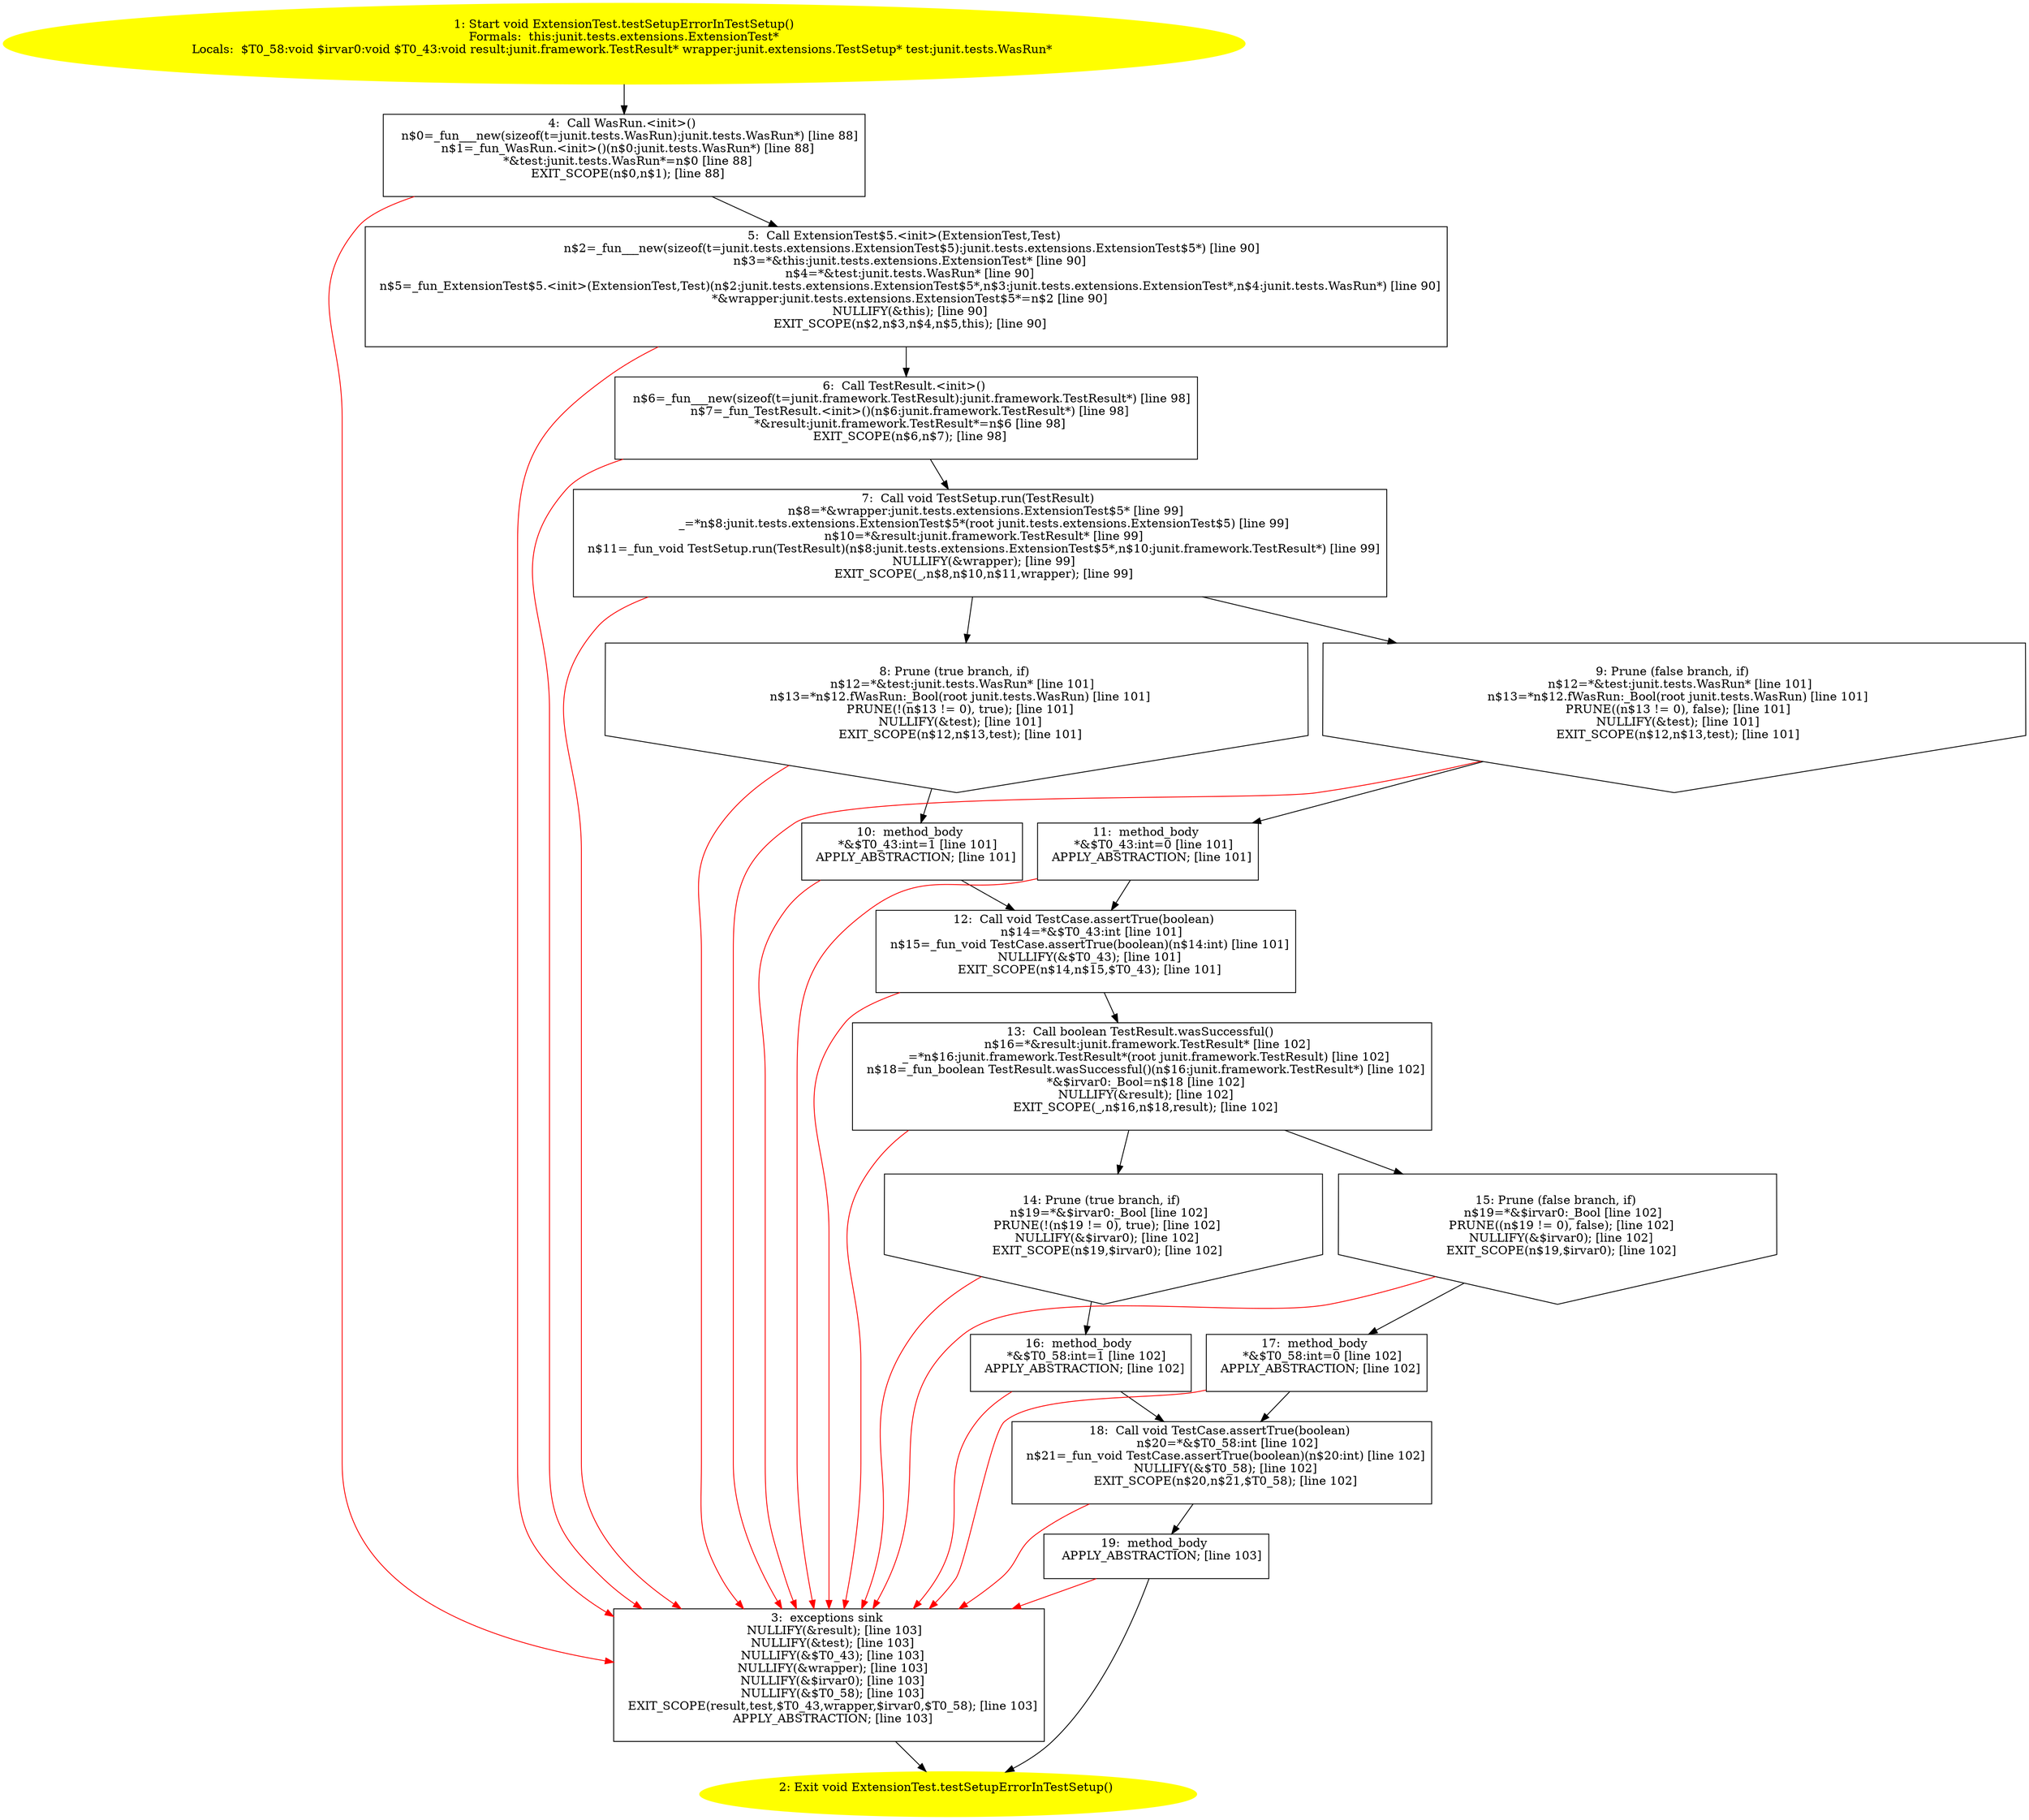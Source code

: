 /* @generated */
digraph cfg {
"junit.tests.extensions.ExtensionTest.testSetupErrorInTestSetup():void.80a97277919090ca11c3ff4beb71856a_1" [label="1: Start void ExtensionTest.testSetupErrorInTestSetup()\nFormals:  this:junit.tests.extensions.ExtensionTest*\nLocals:  $T0_58:void $irvar0:void $T0_43:void result:junit.framework.TestResult* wrapper:junit.extensions.TestSetup* test:junit.tests.WasRun* \n  " color=yellow style=filled]
	

	 "junit.tests.extensions.ExtensionTest.testSetupErrorInTestSetup():void.80a97277919090ca11c3ff4beb71856a_1" -> "junit.tests.extensions.ExtensionTest.testSetupErrorInTestSetup():void.80a97277919090ca11c3ff4beb71856a_4" ;
"junit.tests.extensions.ExtensionTest.testSetupErrorInTestSetup():void.80a97277919090ca11c3ff4beb71856a_2" [label="2: Exit void ExtensionTest.testSetupErrorInTestSetup() \n  " color=yellow style=filled]
	

"junit.tests.extensions.ExtensionTest.testSetupErrorInTestSetup():void.80a97277919090ca11c3ff4beb71856a_3" [label="3:  exceptions sink \n   NULLIFY(&result); [line 103]\n  NULLIFY(&test); [line 103]\n  NULLIFY(&$T0_43); [line 103]\n  NULLIFY(&wrapper); [line 103]\n  NULLIFY(&$irvar0); [line 103]\n  NULLIFY(&$T0_58); [line 103]\n  EXIT_SCOPE(result,test,$T0_43,wrapper,$irvar0,$T0_58); [line 103]\n  APPLY_ABSTRACTION; [line 103]\n " shape="box"]
	

	 "junit.tests.extensions.ExtensionTest.testSetupErrorInTestSetup():void.80a97277919090ca11c3ff4beb71856a_3" -> "junit.tests.extensions.ExtensionTest.testSetupErrorInTestSetup():void.80a97277919090ca11c3ff4beb71856a_2" ;
"junit.tests.extensions.ExtensionTest.testSetupErrorInTestSetup():void.80a97277919090ca11c3ff4beb71856a_4" [label="4:  Call WasRun.<init>() \n   n$0=_fun___new(sizeof(t=junit.tests.WasRun):junit.tests.WasRun*) [line 88]\n  n$1=_fun_WasRun.<init>()(n$0:junit.tests.WasRun*) [line 88]\n  *&test:junit.tests.WasRun*=n$0 [line 88]\n  EXIT_SCOPE(n$0,n$1); [line 88]\n " shape="box"]
	

	 "junit.tests.extensions.ExtensionTest.testSetupErrorInTestSetup():void.80a97277919090ca11c3ff4beb71856a_4" -> "junit.tests.extensions.ExtensionTest.testSetupErrorInTestSetup():void.80a97277919090ca11c3ff4beb71856a_5" ;
	 "junit.tests.extensions.ExtensionTest.testSetupErrorInTestSetup():void.80a97277919090ca11c3ff4beb71856a_4" -> "junit.tests.extensions.ExtensionTest.testSetupErrorInTestSetup():void.80a97277919090ca11c3ff4beb71856a_3" [color="red" ];
"junit.tests.extensions.ExtensionTest.testSetupErrorInTestSetup():void.80a97277919090ca11c3ff4beb71856a_5" [label="5:  Call ExtensionTest$5.<init>(ExtensionTest,Test) \n   n$2=_fun___new(sizeof(t=junit.tests.extensions.ExtensionTest$5):junit.tests.extensions.ExtensionTest$5*) [line 90]\n  n$3=*&this:junit.tests.extensions.ExtensionTest* [line 90]\n  n$4=*&test:junit.tests.WasRun* [line 90]\n  n$5=_fun_ExtensionTest$5.<init>(ExtensionTest,Test)(n$2:junit.tests.extensions.ExtensionTest$5*,n$3:junit.tests.extensions.ExtensionTest*,n$4:junit.tests.WasRun*) [line 90]\n  *&wrapper:junit.tests.extensions.ExtensionTest$5*=n$2 [line 90]\n  NULLIFY(&this); [line 90]\n  EXIT_SCOPE(n$2,n$3,n$4,n$5,this); [line 90]\n " shape="box"]
	

	 "junit.tests.extensions.ExtensionTest.testSetupErrorInTestSetup():void.80a97277919090ca11c3ff4beb71856a_5" -> "junit.tests.extensions.ExtensionTest.testSetupErrorInTestSetup():void.80a97277919090ca11c3ff4beb71856a_6" ;
	 "junit.tests.extensions.ExtensionTest.testSetupErrorInTestSetup():void.80a97277919090ca11c3ff4beb71856a_5" -> "junit.tests.extensions.ExtensionTest.testSetupErrorInTestSetup():void.80a97277919090ca11c3ff4beb71856a_3" [color="red" ];
"junit.tests.extensions.ExtensionTest.testSetupErrorInTestSetup():void.80a97277919090ca11c3ff4beb71856a_6" [label="6:  Call TestResult.<init>() \n   n$6=_fun___new(sizeof(t=junit.framework.TestResult):junit.framework.TestResult*) [line 98]\n  n$7=_fun_TestResult.<init>()(n$6:junit.framework.TestResult*) [line 98]\n  *&result:junit.framework.TestResult*=n$6 [line 98]\n  EXIT_SCOPE(n$6,n$7); [line 98]\n " shape="box"]
	

	 "junit.tests.extensions.ExtensionTest.testSetupErrorInTestSetup():void.80a97277919090ca11c3ff4beb71856a_6" -> "junit.tests.extensions.ExtensionTest.testSetupErrorInTestSetup():void.80a97277919090ca11c3ff4beb71856a_7" ;
	 "junit.tests.extensions.ExtensionTest.testSetupErrorInTestSetup():void.80a97277919090ca11c3ff4beb71856a_6" -> "junit.tests.extensions.ExtensionTest.testSetupErrorInTestSetup():void.80a97277919090ca11c3ff4beb71856a_3" [color="red" ];
"junit.tests.extensions.ExtensionTest.testSetupErrorInTestSetup():void.80a97277919090ca11c3ff4beb71856a_7" [label="7:  Call void TestSetup.run(TestResult) \n   n$8=*&wrapper:junit.tests.extensions.ExtensionTest$5* [line 99]\n  _=*n$8:junit.tests.extensions.ExtensionTest$5*(root junit.tests.extensions.ExtensionTest$5) [line 99]\n  n$10=*&result:junit.framework.TestResult* [line 99]\n  n$11=_fun_void TestSetup.run(TestResult)(n$8:junit.tests.extensions.ExtensionTest$5*,n$10:junit.framework.TestResult*) [line 99]\n  NULLIFY(&wrapper); [line 99]\n  EXIT_SCOPE(_,n$8,n$10,n$11,wrapper); [line 99]\n " shape="box"]
	

	 "junit.tests.extensions.ExtensionTest.testSetupErrorInTestSetup():void.80a97277919090ca11c3ff4beb71856a_7" -> "junit.tests.extensions.ExtensionTest.testSetupErrorInTestSetup():void.80a97277919090ca11c3ff4beb71856a_8" ;
	 "junit.tests.extensions.ExtensionTest.testSetupErrorInTestSetup():void.80a97277919090ca11c3ff4beb71856a_7" -> "junit.tests.extensions.ExtensionTest.testSetupErrorInTestSetup():void.80a97277919090ca11c3ff4beb71856a_9" ;
	 "junit.tests.extensions.ExtensionTest.testSetupErrorInTestSetup():void.80a97277919090ca11c3ff4beb71856a_7" -> "junit.tests.extensions.ExtensionTest.testSetupErrorInTestSetup():void.80a97277919090ca11c3ff4beb71856a_3" [color="red" ];
"junit.tests.extensions.ExtensionTest.testSetupErrorInTestSetup():void.80a97277919090ca11c3ff4beb71856a_8" [label="8: Prune (true branch, if) \n   n$12=*&test:junit.tests.WasRun* [line 101]\n  n$13=*n$12.fWasRun:_Bool(root junit.tests.WasRun) [line 101]\n  PRUNE(!(n$13 != 0), true); [line 101]\n  NULLIFY(&test); [line 101]\n  EXIT_SCOPE(n$12,n$13,test); [line 101]\n " shape="invhouse"]
	

	 "junit.tests.extensions.ExtensionTest.testSetupErrorInTestSetup():void.80a97277919090ca11c3ff4beb71856a_8" -> "junit.tests.extensions.ExtensionTest.testSetupErrorInTestSetup():void.80a97277919090ca11c3ff4beb71856a_10" ;
	 "junit.tests.extensions.ExtensionTest.testSetupErrorInTestSetup():void.80a97277919090ca11c3ff4beb71856a_8" -> "junit.tests.extensions.ExtensionTest.testSetupErrorInTestSetup():void.80a97277919090ca11c3ff4beb71856a_3" [color="red" ];
"junit.tests.extensions.ExtensionTest.testSetupErrorInTestSetup():void.80a97277919090ca11c3ff4beb71856a_9" [label="9: Prune (false branch, if) \n   n$12=*&test:junit.tests.WasRun* [line 101]\n  n$13=*n$12.fWasRun:_Bool(root junit.tests.WasRun) [line 101]\n  PRUNE((n$13 != 0), false); [line 101]\n  NULLIFY(&test); [line 101]\n  EXIT_SCOPE(n$12,n$13,test); [line 101]\n " shape="invhouse"]
	

	 "junit.tests.extensions.ExtensionTest.testSetupErrorInTestSetup():void.80a97277919090ca11c3ff4beb71856a_9" -> "junit.tests.extensions.ExtensionTest.testSetupErrorInTestSetup():void.80a97277919090ca11c3ff4beb71856a_11" ;
	 "junit.tests.extensions.ExtensionTest.testSetupErrorInTestSetup():void.80a97277919090ca11c3ff4beb71856a_9" -> "junit.tests.extensions.ExtensionTest.testSetupErrorInTestSetup():void.80a97277919090ca11c3ff4beb71856a_3" [color="red" ];
"junit.tests.extensions.ExtensionTest.testSetupErrorInTestSetup():void.80a97277919090ca11c3ff4beb71856a_10" [label="10:  method_body \n   *&$T0_43:int=1 [line 101]\n  APPLY_ABSTRACTION; [line 101]\n " shape="box"]
	

	 "junit.tests.extensions.ExtensionTest.testSetupErrorInTestSetup():void.80a97277919090ca11c3ff4beb71856a_10" -> "junit.tests.extensions.ExtensionTest.testSetupErrorInTestSetup():void.80a97277919090ca11c3ff4beb71856a_12" ;
	 "junit.tests.extensions.ExtensionTest.testSetupErrorInTestSetup():void.80a97277919090ca11c3ff4beb71856a_10" -> "junit.tests.extensions.ExtensionTest.testSetupErrorInTestSetup():void.80a97277919090ca11c3ff4beb71856a_3" [color="red" ];
"junit.tests.extensions.ExtensionTest.testSetupErrorInTestSetup():void.80a97277919090ca11c3ff4beb71856a_11" [label="11:  method_body \n   *&$T0_43:int=0 [line 101]\n  APPLY_ABSTRACTION; [line 101]\n " shape="box"]
	

	 "junit.tests.extensions.ExtensionTest.testSetupErrorInTestSetup():void.80a97277919090ca11c3ff4beb71856a_11" -> "junit.tests.extensions.ExtensionTest.testSetupErrorInTestSetup():void.80a97277919090ca11c3ff4beb71856a_12" ;
	 "junit.tests.extensions.ExtensionTest.testSetupErrorInTestSetup():void.80a97277919090ca11c3ff4beb71856a_11" -> "junit.tests.extensions.ExtensionTest.testSetupErrorInTestSetup():void.80a97277919090ca11c3ff4beb71856a_3" [color="red" ];
"junit.tests.extensions.ExtensionTest.testSetupErrorInTestSetup():void.80a97277919090ca11c3ff4beb71856a_12" [label="12:  Call void TestCase.assertTrue(boolean) \n   n$14=*&$T0_43:int [line 101]\n  n$15=_fun_void TestCase.assertTrue(boolean)(n$14:int) [line 101]\n  NULLIFY(&$T0_43); [line 101]\n  EXIT_SCOPE(n$14,n$15,$T0_43); [line 101]\n " shape="box"]
	

	 "junit.tests.extensions.ExtensionTest.testSetupErrorInTestSetup():void.80a97277919090ca11c3ff4beb71856a_12" -> "junit.tests.extensions.ExtensionTest.testSetupErrorInTestSetup():void.80a97277919090ca11c3ff4beb71856a_13" ;
	 "junit.tests.extensions.ExtensionTest.testSetupErrorInTestSetup():void.80a97277919090ca11c3ff4beb71856a_12" -> "junit.tests.extensions.ExtensionTest.testSetupErrorInTestSetup():void.80a97277919090ca11c3ff4beb71856a_3" [color="red" ];
"junit.tests.extensions.ExtensionTest.testSetupErrorInTestSetup():void.80a97277919090ca11c3ff4beb71856a_13" [label="13:  Call boolean TestResult.wasSuccessful() \n   n$16=*&result:junit.framework.TestResult* [line 102]\n  _=*n$16:junit.framework.TestResult*(root junit.framework.TestResult) [line 102]\n  n$18=_fun_boolean TestResult.wasSuccessful()(n$16:junit.framework.TestResult*) [line 102]\n  *&$irvar0:_Bool=n$18 [line 102]\n  NULLIFY(&result); [line 102]\n  EXIT_SCOPE(_,n$16,n$18,result); [line 102]\n " shape="box"]
	

	 "junit.tests.extensions.ExtensionTest.testSetupErrorInTestSetup():void.80a97277919090ca11c3ff4beb71856a_13" -> "junit.tests.extensions.ExtensionTest.testSetupErrorInTestSetup():void.80a97277919090ca11c3ff4beb71856a_14" ;
	 "junit.tests.extensions.ExtensionTest.testSetupErrorInTestSetup():void.80a97277919090ca11c3ff4beb71856a_13" -> "junit.tests.extensions.ExtensionTest.testSetupErrorInTestSetup():void.80a97277919090ca11c3ff4beb71856a_15" ;
	 "junit.tests.extensions.ExtensionTest.testSetupErrorInTestSetup():void.80a97277919090ca11c3ff4beb71856a_13" -> "junit.tests.extensions.ExtensionTest.testSetupErrorInTestSetup():void.80a97277919090ca11c3ff4beb71856a_3" [color="red" ];
"junit.tests.extensions.ExtensionTest.testSetupErrorInTestSetup():void.80a97277919090ca11c3ff4beb71856a_14" [label="14: Prune (true branch, if) \n   n$19=*&$irvar0:_Bool [line 102]\n  PRUNE(!(n$19 != 0), true); [line 102]\n  NULLIFY(&$irvar0); [line 102]\n  EXIT_SCOPE(n$19,$irvar0); [line 102]\n " shape="invhouse"]
	

	 "junit.tests.extensions.ExtensionTest.testSetupErrorInTestSetup():void.80a97277919090ca11c3ff4beb71856a_14" -> "junit.tests.extensions.ExtensionTest.testSetupErrorInTestSetup():void.80a97277919090ca11c3ff4beb71856a_16" ;
	 "junit.tests.extensions.ExtensionTest.testSetupErrorInTestSetup():void.80a97277919090ca11c3ff4beb71856a_14" -> "junit.tests.extensions.ExtensionTest.testSetupErrorInTestSetup():void.80a97277919090ca11c3ff4beb71856a_3" [color="red" ];
"junit.tests.extensions.ExtensionTest.testSetupErrorInTestSetup():void.80a97277919090ca11c3ff4beb71856a_15" [label="15: Prune (false branch, if) \n   n$19=*&$irvar0:_Bool [line 102]\n  PRUNE((n$19 != 0), false); [line 102]\n  NULLIFY(&$irvar0); [line 102]\n  EXIT_SCOPE(n$19,$irvar0); [line 102]\n " shape="invhouse"]
	

	 "junit.tests.extensions.ExtensionTest.testSetupErrorInTestSetup():void.80a97277919090ca11c3ff4beb71856a_15" -> "junit.tests.extensions.ExtensionTest.testSetupErrorInTestSetup():void.80a97277919090ca11c3ff4beb71856a_17" ;
	 "junit.tests.extensions.ExtensionTest.testSetupErrorInTestSetup():void.80a97277919090ca11c3ff4beb71856a_15" -> "junit.tests.extensions.ExtensionTest.testSetupErrorInTestSetup():void.80a97277919090ca11c3ff4beb71856a_3" [color="red" ];
"junit.tests.extensions.ExtensionTest.testSetupErrorInTestSetup():void.80a97277919090ca11c3ff4beb71856a_16" [label="16:  method_body \n   *&$T0_58:int=1 [line 102]\n  APPLY_ABSTRACTION; [line 102]\n " shape="box"]
	

	 "junit.tests.extensions.ExtensionTest.testSetupErrorInTestSetup():void.80a97277919090ca11c3ff4beb71856a_16" -> "junit.tests.extensions.ExtensionTest.testSetupErrorInTestSetup():void.80a97277919090ca11c3ff4beb71856a_18" ;
	 "junit.tests.extensions.ExtensionTest.testSetupErrorInTestSetup():void.80a97277919090ca11c3ff4beb71856a_16" -> "junit.tests.extensions.ExtensionTest.testSetupErrorInTestSetup():void.80a97277919090ca11c3ff4beb71856a_3" [color="red" ];
"junit.tests.extensions.ExtensionTest.testSetupErrorInTestSetup():void.80a97277919090ca11c3ff4beb71856a_17" [label="17:  method_body \n   *&$T0_58:int=0 [line 102]\n  APPLY_ABSTRACTION; [line 102]\n " shape="box"]
	

	 "junit.tests.extensions.ExtensionTest.testSetupErrorInTestSetup():void.80a97277919090ca11c3ff4beb71856a_17" -> "junit.tests.extensions.ExtensionTest.testSetupErrorInTestSetup():void.80a97277919090ca11c3ff4beb71856a_18" ;
	 "junit.tests.extensions.ExtensionTest.testSetupErrorInTestSetup():void.80a97277919090ca11c3ff4beb71856a_17" -> "junit.tests.extensions.ExtensionTest.testSetupErrorInTestSetup():void.80a97277919090ca11c3ff4beb71856a_3" [color="red" ];
"junit.tests.extensions.ExtensionTest.testSetupErrorInTestSetup():void.80a97277919090ca11c3ff4beb71856a_18" [label="18:  Call void TestCase.assertTrue(boolean) \n   n$20=*&$T0_58:int [line 102]\n  n$21=_fun_void TestCase.assertTrue(boolean)(n$20:int) [line 102]\n  NULLIFY(&$T0_58); [line 102]\n  EXIT_SCOPE(n$20,n$21,$T0_58); [line 102]\n " shape="box"]
	

	 "junit.tests.extensions.ExtensionTest.testSetupErrorInTestSetup():void.80a97277919090ca11c3ff4beb71856a_18" -> "junit.tests.extensions.ExtensionTest.testSetupErrorInTestSetup():void.80a97277919090ca11c3ff4beb71856a_19" ;
	 "junit.tests.extensions.ExtensionTest.testSetupErrorInTestSetup():void.80a97277919090ca11c3ff4beb71856a_18" -> "junit.tests.extensions.ExtensionTest.testSetupErrorInTestSetup():void.80a97277919090ca11c3ff4beb71856a_3" [color="red" ];
"junit.tests.extensions.ExtensionTest.testSetupErrorInTestSetup():void.80a97277919090ca11c3ff4beb71856a_19" [label="19:  method_body \n   APPLY_ABSTRACTION; [line 103]\n " shape="box"]
	

	 "junit.tests.extensions.ExtensionTest.testSetupErrorInTestSetup():void.80a97277919090ca11c3ff4beb71856a_19" -> "junit.tests.extensions.ExtensionTest.testSetupErrorInTestSetup():void.80a97277919090ca11c3ff4beb71856a_2" ;
	 "junit.tests.extensions.ExtensionTest.testSetupErrorInTestSetup():void.80a97277919090ca11c3ff4beb71856a_19" -> "junit.tests.extensions.ExtensionTest.testSetupErrorInTestSetup():void.80a97277919090ca11c3ff4beb71856a_3" [color="red" ];
}
